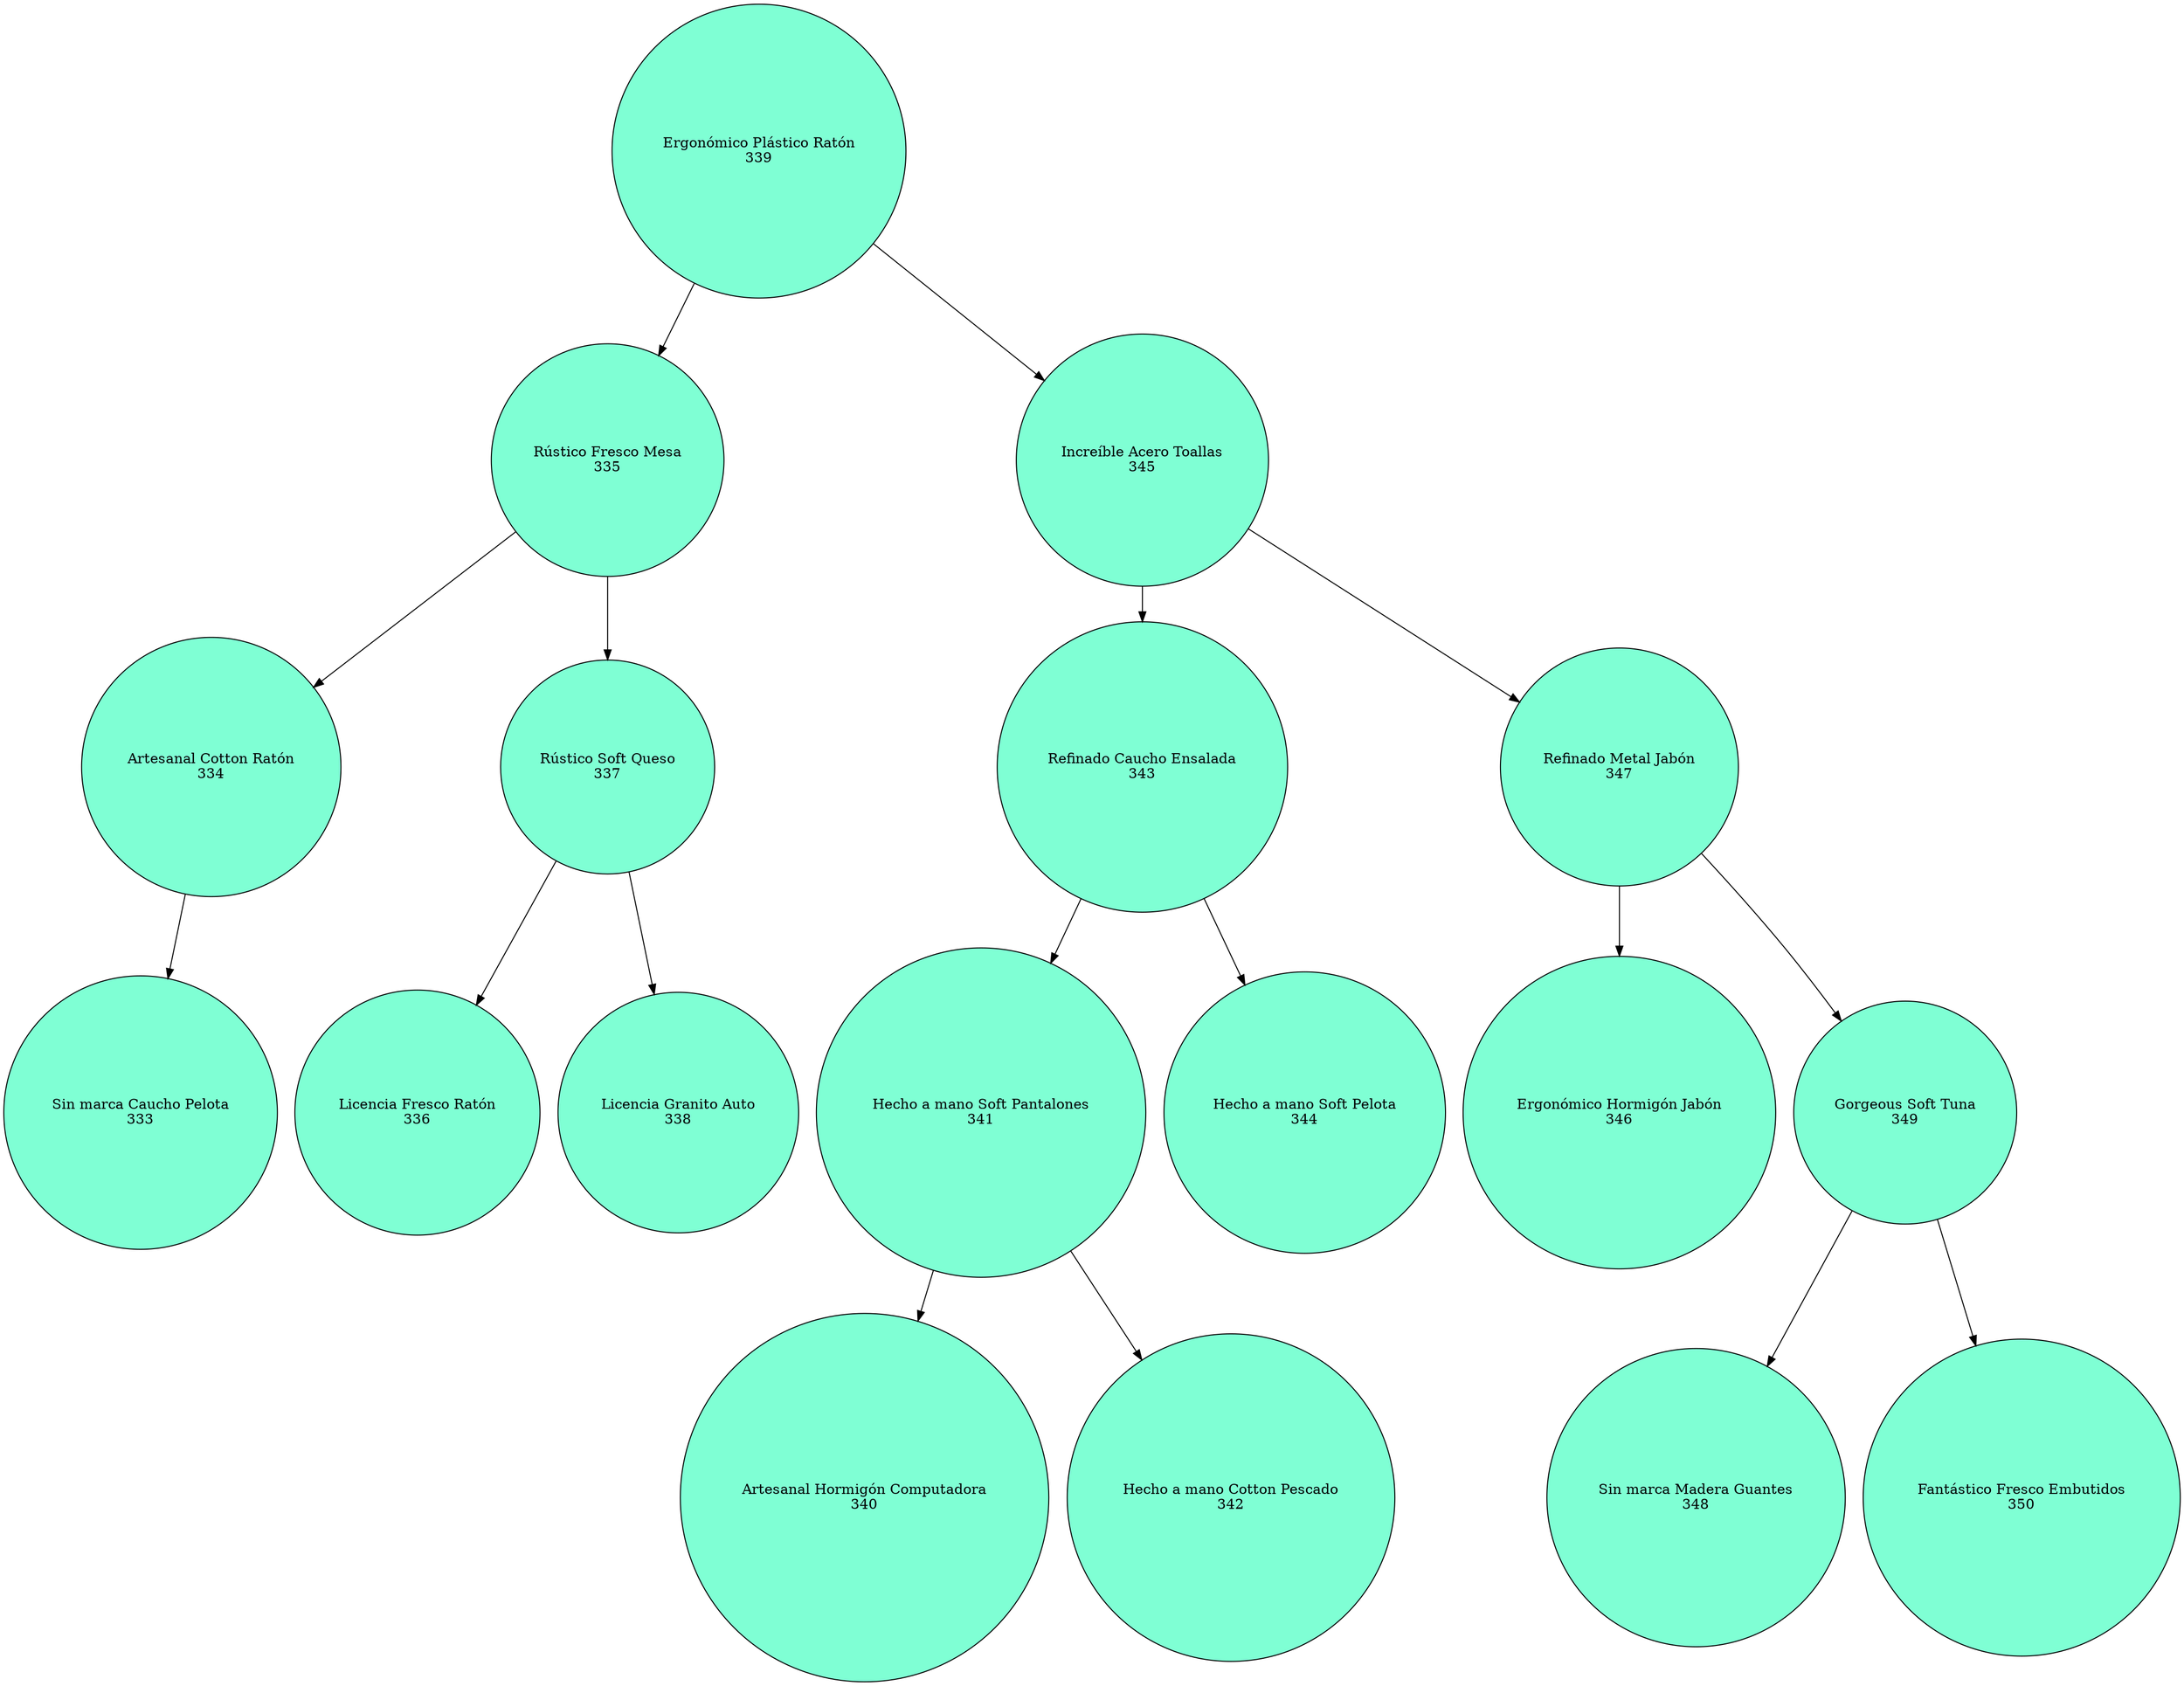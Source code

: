 digraph G{
node [shape=circle style=filled];
"0xc000006010"[label="Ergonómico Plástico Ratón
339" fillcolor=aquamarine];
"0xc000006010" -> "0xc000224580";
"0xc000006010" -> "0xc000224588";
"0xc000224580"[label="Rústico Fresco Mesa
335" fillcolor=aquamarine];
"0xc000224580" -> "0xc000224260";
"0xc000224580" -> "0xc000224268";
"0xc000224260"[label="Artesanal Cotton Ratón
334" fillcolor=aquamarine];
"0xc000224260" -> "0xc000224620";
"0xc000224620"[label="Sin marca Caucho Pelota
333" fillcolor=aquamarine];
"0xc000224268"[label="Rústico Soft Queso
337" fillcolor=aquamarine];
"0xc000224268" -> "0xc0002246c0";
"0xc000224268" -> "0xc0002246c8";
"0xc0002246c0"[label="Licencia Fresco Ratón
336" fillcolor=aquamarine];
"0xc0002246c8"[label="Licencia Granito Auto
338" fillcolor=aquamarine];
"0xc000224588"[label="Increíble Acero Toallas
345" fillcolor=aquamarine];
"0xc000224588" -> "0xc000224800";
"0xc000224588" -> "0xc000224808";
"0xc000224800"[label="Refinado Caucho Ensalada
343" fillcolor=aquamarine];
"0xc000224800" -> "0xc000224c60";
"0xc000224800" -> "0xc000224c68";
"0xc000224c60"[label="Hecho a mano Soft Pantalones
341" fillcolor=aquamarine];
"0xc000224c60" -> "0xc000224e40";
"0xc000224c60" -> "0xc000224e48";
"0xc000224e40"[label="Artesanal Hormigón Computadora
340" fillcolor=aquamarine];
"0xc000224e48"[label="Hecho a mano Cotton Pescado
342" fillcolor=aquamarine];
"0xc000224c68"[label="Hecho a mano Soft Pelota
344" fillcolor=aquamarine];
"0xc000224808"[label="Refinado Metal Jabón
347" fillcolor=aquamarine];
"0xc000224808" -> "0xc000224760";
"0xc000224808" -> "0xc000224768";
"0xc000224760"[label="Ergonómico Hormigón Jabón
346" fillcolor=aquamarine];
"0xc000224768"[label="Gorgeous Soft Tuna
349" fillcolor=aquamarine];
"0xc000224768" -> "0xc000224bc0";
"0xc000224768" -> "0xc000224bc8";
"0xc000224bc0"[label="Sin marca Madera Guantes
348" fillcolor=aquamarine];
"0xc000224bc8"[label="Fantástico Fresco Embutidos
350" fillcolor=aquamarine];

}
